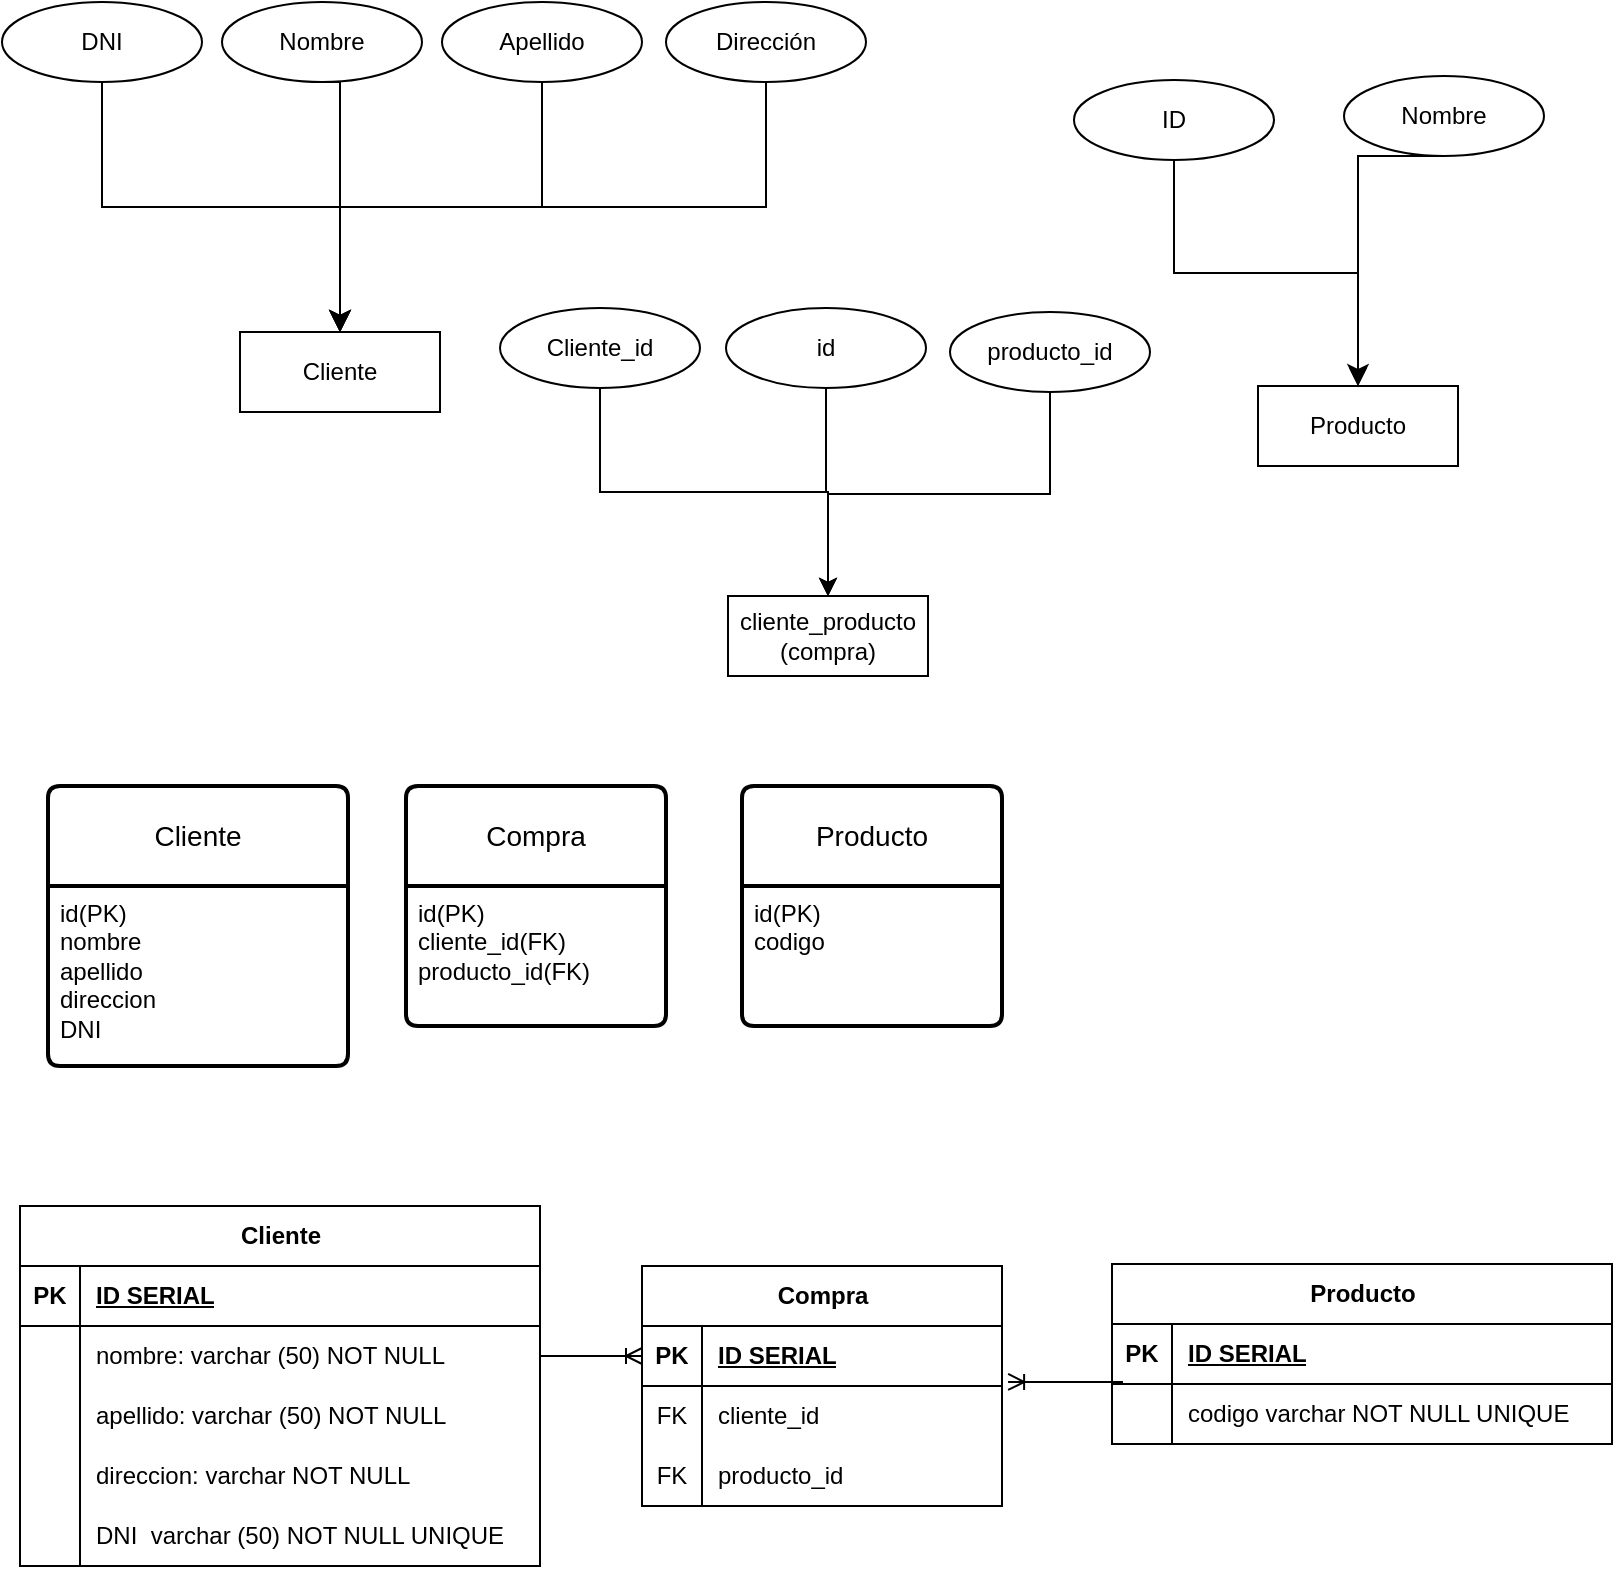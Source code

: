 <mxfile>
    <diagram name="Página-1" id="tQa2aWQPgbzMz5TAeT4R">
        <mxGraphModel dx="1953" dy="652" grid="1" gridSize="10" guides="1" tooltips="1" connect="1" arrows="1" fold="1" page="1" pageScale="1" pageWidth="827" pageHeight="1169" math="0" shadow="0">
            <root>
                <mxCell id="0"/>
                <mxCell id="1" parent="0"/>
                <mxCell id="hrOOYMBVaBOdbedEVMHW-1" value="Cliente" style="swimlane;childLayout=stackLayout;horizontal=1;startSize=50;horizontalStack=0;rounded=1;fontSize=14;fontStyle=0;strokeWidth=2;resizeParent=0;resizeLast=1;shadow=0;dashed=0;align=center;arcSize=4;whiteSpace=wrap;html=1;" parent="1" vertex="1">
                    <mxGeometry x="-794" y="430" width="150" height="140" as="geometry"/>
                </mxCell>
                <mxCell id="hrOOYMBVaBOdbedEVMHW-2" value="id(PK)&lt;div&gt;nombre&lt;/div&gt;&lt;div&gt;apellido&lt;/div&gt;&lt;div&gt;direccion&lt;/div&gt;&lt;div&gt;DNI&lt;/div&gt;" style="align=left;strokeColor=none;fillColor=none;spacingLeft=4;fontSize=12;verticalAlign=top;resizable=0;rotatable=0;part=1;html=1;" parent="hrOOYMBVaBOdbedEVMHW-1" vertex="1">
                    <mxGeometry y="50" width="150" height="90" as="geometry"/>
                </mxCell>
                <mxCell id="hrOOYMBVaBOdbedEVMHW-3" value="Producto" style="swimlane;childLayout=stackLayout;horizontal=1;startSize=50;horizontalStack=0;rounded=1;fontSize=14;fontStyle=0;strokeWidth=2;resizeParent=0;resizeLast=1;shadow=0;dashed=0;align=center;arcSize=4;whiteSpace=wrap;html=1;" parent="1" vertex="1">
                    <mxGeometry x="-447" y="430" width="130" height="120" as="geometry"/>
                </mxCell>
                <mxCell id="hrOOYMBVaBOdbedEVMHW-4" value="id(PK)&lt;div&gt;codigo&lt;/div&gt;" style="align=left;strokeColor=none;fillColor=none;spacingLeft=4;fontSize=12;verticalAlign=top;resizable=0;rotatable=0;part=1;html=1;" parent="hrOOYMBVaBOdbedEVMHW-3" vertex="1">
                    <mxGeometry y="50" width="130" height="70" as="geometry"/>
                </mxCell>
                <mxCell id="hrOOYMBVaBOdbedEVMHW-5" value="DNI" style="ellipse;whiteSpace=wrap;html=1;align=center;" parent="1" vertex="1">
                    <mxGeometry x="-817" y="38" width="100" height="40" as="geometry"/>
                </mxCell>
                <mxCell id="hrOOYMBVaBOdbedEVMHW-6" value="Nombre" style="ellipse;whiteSpace=wrap;html=1;align=center;" parent="1" vertex="1">
                    <mxGeometry x="-707" y="38" width="100" height="40" as="geometry"/>
                </mxCell>
                <mxCell id="hrOOYMBVaBOdbedEVMHW-7" value="Apellido" style="ellipse;whiteSpace=wrap;html=1;align=center;" parent="1" vertex="1">
                    <mxGeometry x="-597" y="38" width="100" height="40" as="geometry"/>
                </mxCell>
                <mxCell id="hrOOYMBVaBOdbedEVMHW-8" value="Dirección" style="ellipse;whiteSpace=wrap;html=1;align=center;" parent="1" vertex="1">
                    <mxGeometry x="-485" y="38" width="100" height="40" as="geometry"/>
                </mxCell>
                <mxCell id="hrOOYMBVaBOdbedEVMHW-15" value="Cliente" style="whiteSpace=wrap;html=1;align=center;" parent="1" vertex="1">
                    <mxGeometry x="-698" y="203" width="100" height="40" as="geometry"/>
                </mxCell>
                <mxCell id="hrOOYMBVaBOdbedEVMHW-23" style="edgeStyle=orthogonalEdgeStyle;rounded=0;orthogonalLoop=1;jettySize=auto;html=1;exitX=0.5;exitY=1;exitDx=0;exitDy=0;entryX=0.5;entryY=0;entryDx=0;entryDy=0;" parent="1" source="hrOOYMBVaBOdbedEVMHW-17" target="hrOOYMBVaBOdbedEVMHW-19" edge="1">
                    <mxGeometry relative="1" as="geometry">
                        <mxPoint x="-200" y="142" as="sourcePoint"/>
                        <mxPoint x="-150" y="200" as="targetPoint"/>
                    </mxGeometry>
                </mxCell>
                <mxCell id="hrOOYMBVaBOdbedEVMHW-17" value="ID" style="ellipse;whiteSpace=wrap;html=1;align=center;" parent="1" vertex="1">
                    <mxGeometry x="-281" y="77" width="100" height="40" as="geometry"/>
                </mxCell>
                <mxCell id="hrOOYMBVaBOdbedEVMHW-18" value="Nombre" style="ellipse;whiteSpace=wrap;html=1;align=center;" parent="1" vertex="1">
                    <mxGeometry x="-146" y="75" width="100" height="40" as="geometry"/>
                </mxCell>
                <mxCell id="hrOOYMBVaBOdbedEVMHW-19" value="Producto" style="whiteSpace=wrap;html=1;align=center;" parent="1" vertex="1">
                    <mxGeometry x="-189" y="230" width="100" height="40" as="geometry"/>
                </mxCell>
                <mxCell id="hrOOYMBVaBOdbedEVMHW-25" style="edgeStyle=orthogonalEdgeStyle;rounded=0;orthogonalLoop=1;jettySize=auto;html=1;exitX=0.5;exitY=1;exitDx=0;exitDy=0;entryX=0.5;entryY=0;entryDx=0;entryDy=0;" parent="1" source="hrOOYMBVaBOdbedEVMHW-26" target="hrOOYMBVaBOdbedEVMHW-29" edge="1">
                    <mxGeometry relative="1" as="geometry"/>
                </mxCell>
                <mxCell id="hrOOYMBVaBOdbedEVMHW-26" value="Cliente_id" style="ellipse;whiteSpace=wrap;html=1;align=center;" parent="1" vertex="1">
                    <mxGeometry x="-568" y="191" width="100" height="40" as="geometry"/>
                </mxCell>
                <mxCell id="hrOOYMBVaBOdbedEVMHW-27" style="edgeStyle=orthogonalEdgeStyle;rounded=0;orthogonalLoop=1;jettySize=auto;html=1;exitX=0.5;exitY=1;exitDx=0;exitDy=0;" parent="1" source="hrOOYMBVaBOdbedEVMHW-28" target="hrOOYMBVaBOdbedEVMHW-29" edge="1">
                    <mxGeometry relative="1" as="geometry"/>
                </mxCell>
                <mxCell id="hrOOYMBVaBOdbedEVMHW-28" value="producto_id" style="ellipse;whiteSpace=wrap;html=1;align=center;" parent="1" vertex="1">
                    <mxGeometry x="-343" y="193" width="100" height="40" as="geometry"/>
                </mxCell>
                <mxCell id="hrOOYMBVaBOdbedEVMHW-29" value="cliente_producto&lt;div&gt;(compra)&lt;/div&gt;" style="whiteSpace=wrap;html=1;align=center;" parent="1" vertex="1">
                    <mxGeometry x="-454" y="335" width="100" height="40" as="geometry"/>
                </mxCell>
                <mxCell id="hrOOYMBVaBOdbedEVMHW-45" value="Compra" style="swimlane;childLayout=stackLayout;horizontal=1;startSize=50;horizontalStack=0;rounded=1;fontSize=14;fontStyle=0;strokeWidth=2;resizeParent=0;resizeLast=1;shadow=0;dashed=0;align=center;arcSize=4;whiteSpace=wrap;html=1;" parent="1" vertex="1">
                    <mxGeometry x="-615" y="430" width="130" height="120" as="geometry"/>
                </mxCell>
                <mxCell id="hrOOYMBVaBOdbedEVMHW-50" value="id(PK)&lt;div&gt;cliente_id(FK)&lt;/div&gt;&lt;div&gt;producto_id(FK)&lt;/div&gt;" style="align=left;strokeColor=none;fillColor=none;spacingLeft=4;fontSize=12;verticalAlign=top;resizable=0;rotatable=0;part=1;html=1;" parent="hrOOYMBVaBOdbedEVMHW-45" vertex="1">
                    <mxGeometry y="50" width="130" height="70" as="geometry"/>
                </mxCell>
                <mxCell id="hrOOYMBVaBOdbedEVMHW-48" style="edgeStyle=orthogonalEdgeStyle;rounded=0;orthogonalLoop=1;jettySize=auto;html=1;exitX=0.5;exitY=1;exitDx=0;exitDy=0;entryX=0.5;entryY=0;entryDx=0;entryDy=0;" parent="1" source="hrOOYMBVaBOdbedEVMHW-47" target="hrOOYMBVaBOdbedEVMHW-29" edge="1">
                    <mxGeometry relative="1" as="geometry"/>
                </mxCell>
                <mxCell id="hrOOYMBVaBOdbedEVMHW-47" value="id" style="ellipse;whiteSpace=wrap;html=1;align=center;" parent="1" vertex="1">
                    <mxGeometry x="-455" y="191" width="100" height="40" as="geometry"/>
                </mxCell>
                <mxCell id="hrOOYMBVaBOdbedEVMHW-53" value="" style="edgeStyle=entityRelationEdgeStyle;fontSize=12;html=1;endArrow=ERoneToMany;rounded=0;entryX=1.017;entryY=0.933;entryDx=0;entryDy=0;exitX=0.022;exitY=-0.033;exitDx=0;exitDy=0;exitPerimeter=0;entryPerimeter=0;" parent="1" source="qG38tY5jzCgiwgxcdscv-32" target="qG38tY5jzCgiwgxcdscv-16" edge="1">
                    <mxGeometry width="100" height="100" relative="1" as="geometry">
                        <mxPoint x="-122.34" y="850.77" as="sourcePoint"/>
                        <mxPoint x="-270.0" y="850" as="targetPoint"/>
                        <Array as="points">
                            <mxPoint x="-230.6" y="899.3"/>
                            <mxPoint x="-120.6" y="854.8"/>
                            <mxPoint x="-130.6" y="854.8"/>
                            <mxPoint x="-262.6" y="854.8"/>
                            <mxPoint x="-242.6" y="854.8"/>
                            <mxPoint x="69.4" y="929.3"/>
                        </Array>
                    </mxGeometry>
                </mxCell>
                <mxCell id="qG38tY5jzCgiwgxcdscv-1" value="Cliente" style="shape=table;startSize=30;container=1;collapsible=1;childLayout=tableLayout;fixedRows=1;rowLines=0;fontStyle=1;align=center;resizeLast=1;html=1;" parent="1" vertex="1">
                    <mxGeometry x="-808" y="640" width="260" height="180" as="geometry"/>
                </mxCell>
                <mxCell id="qG38tY5jzCgiwgxcdscv-2" value="" style="shape=tableRow;horizontal=0;startSize=0;swimlaneHead=0;swimlaneBody=0;fillColor=none;collapsible=0;dropTarget=0;points=[[0,0.5],[1,0.5]];portConstraint=eastwest;top=0;left=0;right=0;bottom=1;" parent="qG38tY5jzCgiwgxcdscv-1" vertex="1">
                    <mxGeometry y="30" width="260" height="30" as="geometry"/>
                </mxCell>
                <mxCell id="qG38tY5jzCgiwgxcdscv-3" value="PK" style="shape=partialRectangle;connectable=0;fillColor=none;top=0;left=0;bottom=0;right=0;fontStyle=1;overflow=hidden;whiteSpace=wrap;html=1;" parent="qG38tY5jzCgiwgxcdscv-2" vertex="1">
                    <mxGeometry width="30" height="30" as="geometry">
                        <mxRectangle width="30" height="30" as="alternateBounds"/>
                    </mxGeometry>
                </mxCell>
                <mxCell id="qG38tY5jzCgiwgxcdscv-4" value="ID SERIAL" style="shape=partialRectangle;connectable=0;fillColor=none;top=0;left=0;bottom=0;right=0;align=left;spacingLeft=6;fontStyle=5;overflow=hidden;whiteSpace=wrap;html=1;" parent="qG38tY5jzCgiwgxcdscv-2" vertex="1">
                    <mxGeometry x="30" width="230" height="30" as="geometry">
                        <mxRectangle width="230" height="30" as="alternateBounds"/>
                    </mxGeometry>
                </mxCell>
                <mxCell id="qG38tY5jzCgiwgxcdscv-5" value="" style="shape=tableRow;horizontal=0;startSize=0;swimlaneHead=0;swimlaneBody=0;fillColor=none;collapsible=0;dropTarget=0;points=[[0,0.5],[1,0.5]];portConstraint=eastwest;top=0;left=0;right=0;bottom=0;" parent="qG38tY5jzCgiwgxcdscv-1" vertex="1">
                    <mxGeometry y="60" width="260" height="30" as="geometry"/>
                </mxCell>
                <mxCell id="qG38tY5jzCgiwgxcdscv-6" value="" style="shape=partialRectangle;connectable=0;fillColor=none;top=0;left=0;bottom=0;right=0;editable=1;overflow=hidden;whiteSpace=wrap;html=1;" parent="qG38tY5jzCgiwgxcdscv-5" vertex="1">
                    <mxGeometry width="30" height="30" as="geometry">
                        <mxRectangle width="30" height="30" as="alternateBounds"/>
                    </mxGeometry>
                </mxCell>
                <mxCell id="qG38tY5jzCgiwgxcdscv-7" value="nombre: varchar (50) NOT NULL" style="shape=partialRectangle;connectable=0;fillColor=none;top=0;left=0;bottom=0;right=0;align=left;spacingLeft=6;overflow=hidden;whiteSpace=wrap;html=1;" parent="qG38tY5jzCgiwgxcdscv-5" vertex="1">
                    <mxGeometry x="30" width="230" height="30" as="geometry">
                        <mxRectangle width="230" height="30" as="alternateBounds"/>
                    </mxGeometry>
                </mxCell>
                <mxCell id="qG38tY5jzCgiwgxcdscv-8" value="" style="shape=tableRow;horizontal=0;startSize=0;swimlaneHead=0;swimlaneBody=0;fillColor=none;collapsible=0;dropTarget=0;points=[[0,0.5],[1,0.5]];portConstraint=eastwest;top=0;left=0;right=0;bottom=0;" parent="qG38tY5jzCgiwgxcdscv-1" vertex="1">
                    <mxGeometry y="90" width="260" height="30" as="geometry"/>
                </mxCell>
                <mxCell id="qG38tY5jzCgiwgxcdscv-9" value="" style="shape=partialRectangle;connectable=0;fillColor=none;top=0;left=0;bottom=0;right=0;editable=1;overflow=hidden;whiteSpace=wrap;html=1;" parent="qG38tY5jzCgiwgxcdscv-8" vertex="1">
                    <mxGeometry width="30" height="30" as="geometry">
                        <mxRectangle width="30" height="30" as="alternateBounds"/>
                    </mxGeometry>
                </mxCell>
                <mxCell id="qG38tY5jzCgiwgxcdscv-10" value="apellido:&amp;nbsp;varchar (50) NOT NULL" style="shape=partialRectangle;connectable=0;fillColor=none;top=0;left=0;bottom=0;right=0;align=left;spacingLeft=6;overflow=hidden;whiteSpace=wrap;html=1;" parent="qG38tY5jzCgiwgxcdscv-8" vertex="1">
                    <mxGeometry x="30" width="230" height="30" as="geometry">
                        <mxRectangle width="230" height="30" as="alternateBounds"/>
                    </mxGeometry>
                </mxCell>
                <mxCell id="qG38tY5jzCgiwgxcdscv-11" value="" style="shape=tableRow;horizontal=0;startSize=0;swimlaneHead=0;swimlaneBody=0;fillColor=none;collapsible=0;dropTarget=0;points=[[0,0.5],[1,0.5]];portConstraint=eastwest;top=0;left=0;right=0;bottom=0;" parent="qG38tY5jzCgiwgxcdscv-1" vertex="1">
                    <mxGeometry y="120" width="260" height="30" as="geometry"/>
                </mxCell>
                <mxCell id="qG38tY5jzCgiwgxcdscv-12" value="" style="shape=partialRectangle;connectable=0;fillColor=none;top=0;left=0;bottom=0;right=0;editable=1;overflow=hidden;whiteSpace=wrap;html=1;" parent="qG38tY5jzCgiwgxcdscv-11" vertex="1">
                    <mxGeometry width="30" height="30" as="geometry">
                        <mxRectangle width="30" height="30" as="alternateBounds"/>
                    </mxGeometry>
                </mxCell>
                <mxCell id="qG38tY5jzCgiwgxcdscv-13" value="direccion: varchar NOT NULL" style="shape=partialRectangle;connectable=0;fillColor=none;top=0;left=0;bottom=0;right=0;align=left;spacingLeft=6;overflow=hidden;whiteSpace=wrap;html=1;" parent="qG38tY5jzCgiwgxcdscv-11" vertex="1">
                    <mxGeometry x="30" width="230" height="30" as="geometry">
                        <mxRectangle width="230" height="30" as="alternateBounds"/>
                    </mxGeometry>
                </mxCell>
                <mxCell id="qG38tY5jzCgiwgxcdscv-50" value="" style="shape=tableRow;horizontal=0;startSize=0;swimlaneHead=0;swimlaneBody=0;fillColor=none;collapsible=0;dropTarget=0;points=[[0,0.5],[1,0.5]];portConstraint=eastwest;top=0;left=0;right=0;bottom=0;" parent="qG38tY5jzCgiwgxcdscv-1" vertex="1">
                    <mxGeometry y="150" width="260" height="30" as="geometry"/>
                </mxCell>
                <mxCell id="qG38tY5jzCgiwgxcdscv-51" value="" style="shape=partialRectangle;connectable=0;fillColor=none;top=0;left=0;bottom=0;right=0;editable=1;overflow=hidden;whiteSpace=wrap;html=1;" parent="qG38tY5jzCgiwgxcdscv-50" vertex="1">
                    <mxGeometry width="30" height="30" as="geometry">
                        <mxRectangle width="30" height="30" as="alternateBounds"/>
                    </mxGeometry>
                </mxCell>
                <mxCell id="qG38tY5jzCgiwgxcdscv-52" value="DNI&amp;nbsp;&amp;nbsp;varchar (50) NOT NULL UNIQUE" style="shape=partialRectangle;connectable=0;fillColor=none;top=0;left=0;bottom=0;right=0;align=left;spacingLeft=6;overflow=hidden;whiteSpace=wrap;html=1;" parent="qG38tY5jzCgiwgxcdscv-50" vertex="1">
                    <mxGeometry x="30" width="230" height="30" as="geometry">
                        <mxRectangle width="230" height="30" as="alternateBounds"/>
                    </mxGeometry>
                </mxCell>
                <mxCell id="qG38tY5jzCgiwgxcdscv-15" value="Compra" style="shape=table;startSize=30;container=1;collapsible=1;childLayout=tableLayout;fixedRows=1;rowLines=0;fontStyle=1;align=center;resizeLast=1;html=1;" parent="1" vertex="1">
                    <mxGeometry x="-497" y="670" width="180" height="120" as="geometry"/>
                </mxCell>
                <mxCell id="qG38tY5jzCgiwgxcdscv-16" value="" style="shape=tableRow;horizontal=0;startSize=0;swimlaneHead=0;swimlaneBody=0;fillColor=none;collapsible=0;dropTarget=0;points=[[0,0.5],[1,0.5]];portConstraint=eastwest;top=0;left=0;right=0;bottom=1;" parent="qG38tY5jzCgiwgxcdscv-15" vertex="1">
                    <mxGeometry y="30" width="180" height="30" as="geometry"/>
                </mxCell>
                <mxCell id="qG38tY5jzCgiwgxcdscv-17" value="PK" style="shape=partialRectangle;connectable=0;fillColor=none;top=0;left=0;bottom=0;right=0;fontStyle=1;overflow=hidden;whiteSpace=wrap;html=1;" parent="qG38tY5jzCgiwgxcdscv-16" vertex="1">
                    <mxGeometry width="30" height="30" as="geometry">
                        <mxRectangle width="30" height="30" as="alternateBounds"/>
                    </mxGeometry>
                </mxCell>
                <mxCell id="qG38tY5jzCgiwgxcdscv-18" value="ID SERIAL" style="shape=partialRectangle;connectable=0;fillColor=none;top=0;left=0;bottom=0;right=0;align=left;spacingLeft=6;fontStyle=5;overflow=hidden;whiteSpace=wrap;html=1;" parent="qG38tY5jzCgiwgxcdscv-16" vertex="1">
                    <mxGeometry x="30" width="150" height="30" as="geometry">
                        <mxRectangle width="150" height="30" as="alternateBounds"/>
                    </mxGeometry>
                </mxCell>
                <mxCell id="qG38tY5jzCgiwgxcdscv-19" value="" style="shape=tableRow;horizontal=0;startSize=0;swimlaneHead=0;swimlaneBody=0;fillColor=none;collapsible=0;dropTarget=0;points=[[0,0.5],[1,0.5]];portConstraint=eastwest;top=0;left=0;right=0;bottom=0;" parent="qG38tY5jzCgiwgxcdscv-15" vertex="1">
                    <mxGeometry y="60" width="180" height="30" as="geometry"/>
                </mxCell>
                <mxCell id="qG38tY5jzCgiwgxcdscv-20" value="FK" style="shape=partialRectangle;connectable=0;fillColor=none;top=0;left=0;bottom=0;right=0;editable=1;overflow=hidden;whiteSpace=wrap;html=1;" parent="qG38tY5jzCgiwgxcdscv-19" vertex="1">
                    <mxGeometry width="30" height="30" as="geometry">
                        <mxRectangle width="30" height="30" as="alternateBounds"/>
                    </mxGeometry>
                </mxCell>
                <mxCell id="qG38tY5jzCgiwgxcdscv-21" value="cliente_id" style="shape=partialRectangle;connectable=0;fillColor=none;top=0;left=0;bottom=0;right=0;align=left;spacingLeft=6;overflow=hidden;whiteSpace=wrap;html=1;" parent="qG38tY5jzCgiwgxcdscv-19" vertex="1">
                    <mxGeometry x="30" width="150" height="30" as="geometry">
                        <mxRectangle width="150" height="30" as="alternateBounds"/>
                    </mxGeometry>
                </mxCell>
                <mxCell id="qG38tY5jzCgiwgxcdscv-22" value="" style="shape=tableRow;horizontal=0;startSize=0;swimlaneHead=0;swimlaneBody=0;fillColor=none;collapsible=0;dropTarget=0;points=[[0,0.5],[1,0.5]];portConstraint=eastwest;top=0;left=0;right=0;bottom=0;" parent="qG38tY5jzCgiwgxcdscv-15" vertex="1">
                    <mxGeometry y="90" width="180" height="30" as="geometry"/>
                </mxCell>
                <mxCell id="qG38tY5jzCgiwgxcdscv-23" value="FK" style="shape=partialRectangle;connectable=0;fillColor=none;top=0;left=0;bottom=0;right=0;editable=1;overflow=hidden;whiteSpace=wrap;html=1;" parent="qG38tY5jzCgiwgxcdscv-22" vertex="1">
                    <mxGeometry width="30" height="30" as="geometry">
                        <mxRectangle width="30" height="30" as="alternateBounds"/>
                    </mxGeometry>
                </mxCell>
                <mxCell id="qG38tY5jzCgiwgxcdscv-24" value="producto_id" style="shape=partialRectangle;connectable=0;fillColor=none;top=0;left=0;bottom=0;right=0;align=left;spacingLeft=6;overflow=hidden;whiteSpace=wrap;html=1;" parent="qG38tY5jzCgiwgxcdscv-22" vertex="1">
                    <mxGeometry x="30" width="150" height="30" as="geometry">
                        <mxRectangle width="150" height="30" as="alternateBounds"/>
                    </mxGeometry>
                </mxCell>
                <mxCell id="qG38tY5jzCgiwgxcdscv-28" value="Producto" style="shape=table;startSize=30;container=1;collapsible=1;childLayout=tableLayout;fixedRows=1;rowLines=0;fontStyle=1;align=center;resizeLast=1;html=1;" parent="1" vertex="1">
                    <mxGeometry x="-262" y="669" width="250" height="90" as="geometry"/>
                </mxCell>
                <mxCell id="qG38tY5jzCgiwgxcdscv-29" value="" style="shape=tableRow;horizontal=0;startSize=0;swimlaneHead=0;swimlaneBody=0;fillColor=none;collapsible=0;dropTarget=0;points=[[0,0.5],[1,0.5]];portConstraint=eastwest;top=0;left=0;right=0;bottom=1;" parent="qG38tY5jzCgiwgxcdscv-28" vertex="1">
                    <mxGeometry y="30" width="250" height="30" as="geometry"/>
                </mxCell>
                <mxCell id="qG38tY5jzCgiwgxcdscv-30" value="PK" style="shape=partialRectangle;connectable=0;fillColor=none;top=0;left=0;bottom=0;right=0;fontStyle=1;overflow=hidden;whiteSpace=wrap;html=1;" parent="qG38tY5jzCgiwgxcdscv-29" vertex="1">
                    <mxGeometry width="30" height="30" as="geometry">
                        <mxRectangle width="30" height="30" as="alternateBounds"/>
                    </mxGeometry>
                </mxCell>
                <mxCell id="qG38tY5jzCgiwgxcdscv-31" value="ID SERIAL" style="shape=partialRectangle;connectable=0;fillColor=none;top=0;left=0;bottom=0;right=0;align=left;spacingLeft=6;fontStyle=5;overflow=hidden;whiteSpace=wrap;html=1;" parent="qG38tY5jzCgiwgxcdscv-29" vertex="1">
                    <mxGeometry x="30" width="220" height="30" as="geometry">
                        <mxRectangle width="220" height="30" as="alternateBounds"/>
                    </mxGeometry>
                </mxCell>
                <mxCell id="qG38tY5jzCgiwgxcdscv-32" value="" style="shape=tableRow;horizontal=0;startSize=0;swimlaneHead=0;swimlaneBody=0;fillColor=none;collapsible=0;dropTarget=0;points=[[0,0.5],[1,0.5]];portConstraint=eastwest;top=0;left=0;right=0;bottom=0;" parent="qG38tY5jzCgiwgxcdscv-28" vertex="1">
                    <mxGeometry y="60" width="250" height="30" as="geometry"/>
                </mxCell>
                <mxCell id="qG38tY5jzCgiwgxcdscv-33" value="" style="shape=partialRectangle;connectable=0;fillColor=none;top=0;left=0;bottom=0;right=0;editable=1;overflow=hidden;whiteSpace=wrap;html=1;" parent="qG38tY5jzCgiwgxcdscv-32" vertex="1">
                    <mxGeometry width="30" height="30" as="geometry">
                        <mxRectangle width="30" height="30" as="alternateBounds"/>
                    </mxGeometry>
                </mxCell>
                <mxCell id="qG38tY5jzCgiwgxcdscv-34" value="codigo varchar NOT NULL UNIQUE" style="shape=partialRectangle;connectable=0;fillColor=none;top=0;left=0;bottom=0;right=0;align=left;spacingLeft=6;overflow=hidden;whiteSpace=wrap;html=1;" parent="qG38tY5jzCgiwgxcdscv-32" vertex="1">
                    <mxGeometry x="30" width="220" height="30" as="geometry">
                        <mxRectangle width="220" height="30" as="alternateBounds"/>
                    </mxGeometry>
                </mxCell>
                <mxCell id="qG38tY5jzCgiwgxcdscv-41" value="" style="edgeStyle=entityRelationEdgeStyle;fontSize=12;html=1;endArrow=ERoneToMany;rounded=0;entryX=0;entryY=0.5;entryDx=0;entryDy=0;exitX=1;exitY=0.5;exitDx=0;exitDy=0;" parent="1" target="qG38tY5jzCgiwgxcdscv-16" edge="1" source="qG38tY5jzCgiwgxcdscv-5">
                    <mxGeometry width="100" height="100" relative="1" as="geometry">
                        <mxPoint x="-543" y="760" as="sourcePoint"/>
                        <mxPoint x="-443" y="660" as="targetPoint"/>
                    </mxGeometry>
                </mxCell>
                <mxCell id="5" value="" style="edgeStyle=elbowEdgeStyle;elbow=vertical;endArrow=classic;html=1;curved=0;rounded=0;endSize=8;startSize=8;exitX=0.5;exitY=1;exitDx=0;exitDy=0;entryX=0.5;entryY=0;entryDx=0;entryDy=0;" edge="1" parent="1" source="hrOOYMBVaBOdbedEVMHW-8" target="hrOOYMBVaBOdbedEVMHW-15">
                    <mxGeometry width="50" height="50" relative="1" as="geometry">
                        <mxPoint x="-360" y="260" as="sourcePoint"/>
                        <mxPoint x="-310" y="210" as="targetPoint"/>
                    </mxGeometry>
                </mxCell>
                <mxCell id="6" value="" style="edgeStyle=elbowEdgeStyle;elbow=vertical;endArrow=classic;html=1;curved=0;rounded=0;endSize=8;startSize=8;exitX=0.5;exitY=1;exitDx=0;exitDy=0;entryX=0.5;entryY=0;entryDx=0;entryDy=0;" edge="1" parent="1" source="hrOOYMBVaBOdbedEVMHW-7" target="hrOOYMBVaBOdbedEVMHW-15">
                    <mxGeometry width="50" height="50" relative="1" as="geometry">
                        <mxPoint x="-360" y="260" as="sourcePoint"/>
                        <mxPoint x="-310" y="210" as="targetPoint"/>
                    </mxGeometry>
                </mxCell>
                <mxCell id="8" value="" style="edgeStyle=segmentEdgeStyle;endArrow=classic;html=1;curved=0;rounded=0;endSize=8;startSize=8;exitX=0.5;exitY=1;exitDx=0;exitDy=0;entryX=0.5;entryY=0;entryDx=0;entryDy=0;" edge="1" parent="1" source="hrOOYMBVaBOdbedEVMHW-6" target="hrOOYMBVaBOdbedEVMHW-15">
                    <mxGeometry width="50" height="50" relative="1" as="geometry">
                        <mxPoint x="-360" y="260" as="sourcePoint"/>
                        <mxPoint x="-310" y="210" as="targetPoint"/>
                    </mxGeometry>
                </mxCell>
                <mxCell id="9" value="" style="edgeStyle=elbowEdgeStyle;elbow=vertical;endArrow=classic;html=1;curved=0;rounded=0;endSize=8;startSize=8;exitX=0.5;exitY=1;exitDx=0;exitDy=0;entryX=0.5;entryY=0;entryDx=0;entryDy=0;" edge="1" parent="1" source="hrOOYMBVaBOdbedEVMHW-5" target="hrOOYMBVaBOdbedEVMHW-15">
                    <mxGeometry width="50" height="50" relative="1" as="geometry">
                        <mxPoint x="-360" y="260" as="sourcePoint"/>
                        <mxPoint x="-310" y="210" as="targetPoint"/>
                    </mxGeometry>
                </mxCell>
                <mxCell id="15" value="" style="edgeStyle=segmentEdgeStyle;endArrow=classic;html=1;curved=0;rounded=0;endSize=8;startSize=8;exitX=0.5;exitY=1;exitDx=0;exitDy=0;entryX=0.5;entryY=0;entryDx=0;entryDy=0;" edge="1" parent="1" source="hrOOYMBVaBOdbedEVMHW-18" target="hrOOYMBVaBOdbedEVMHW-19">
                    <mxGeometry width="50" height="50" relative="1" as="geometry">
                        <mxPoint x="-310" y="260" as="sourcePoint"/>
                        <mxPoint x="-260" y="210" as="targetPoint"/>
                    </mxGeometry>
                </mxCell>
            </root>
        </mxGraphModel>
    </diagram>
</mxfile>